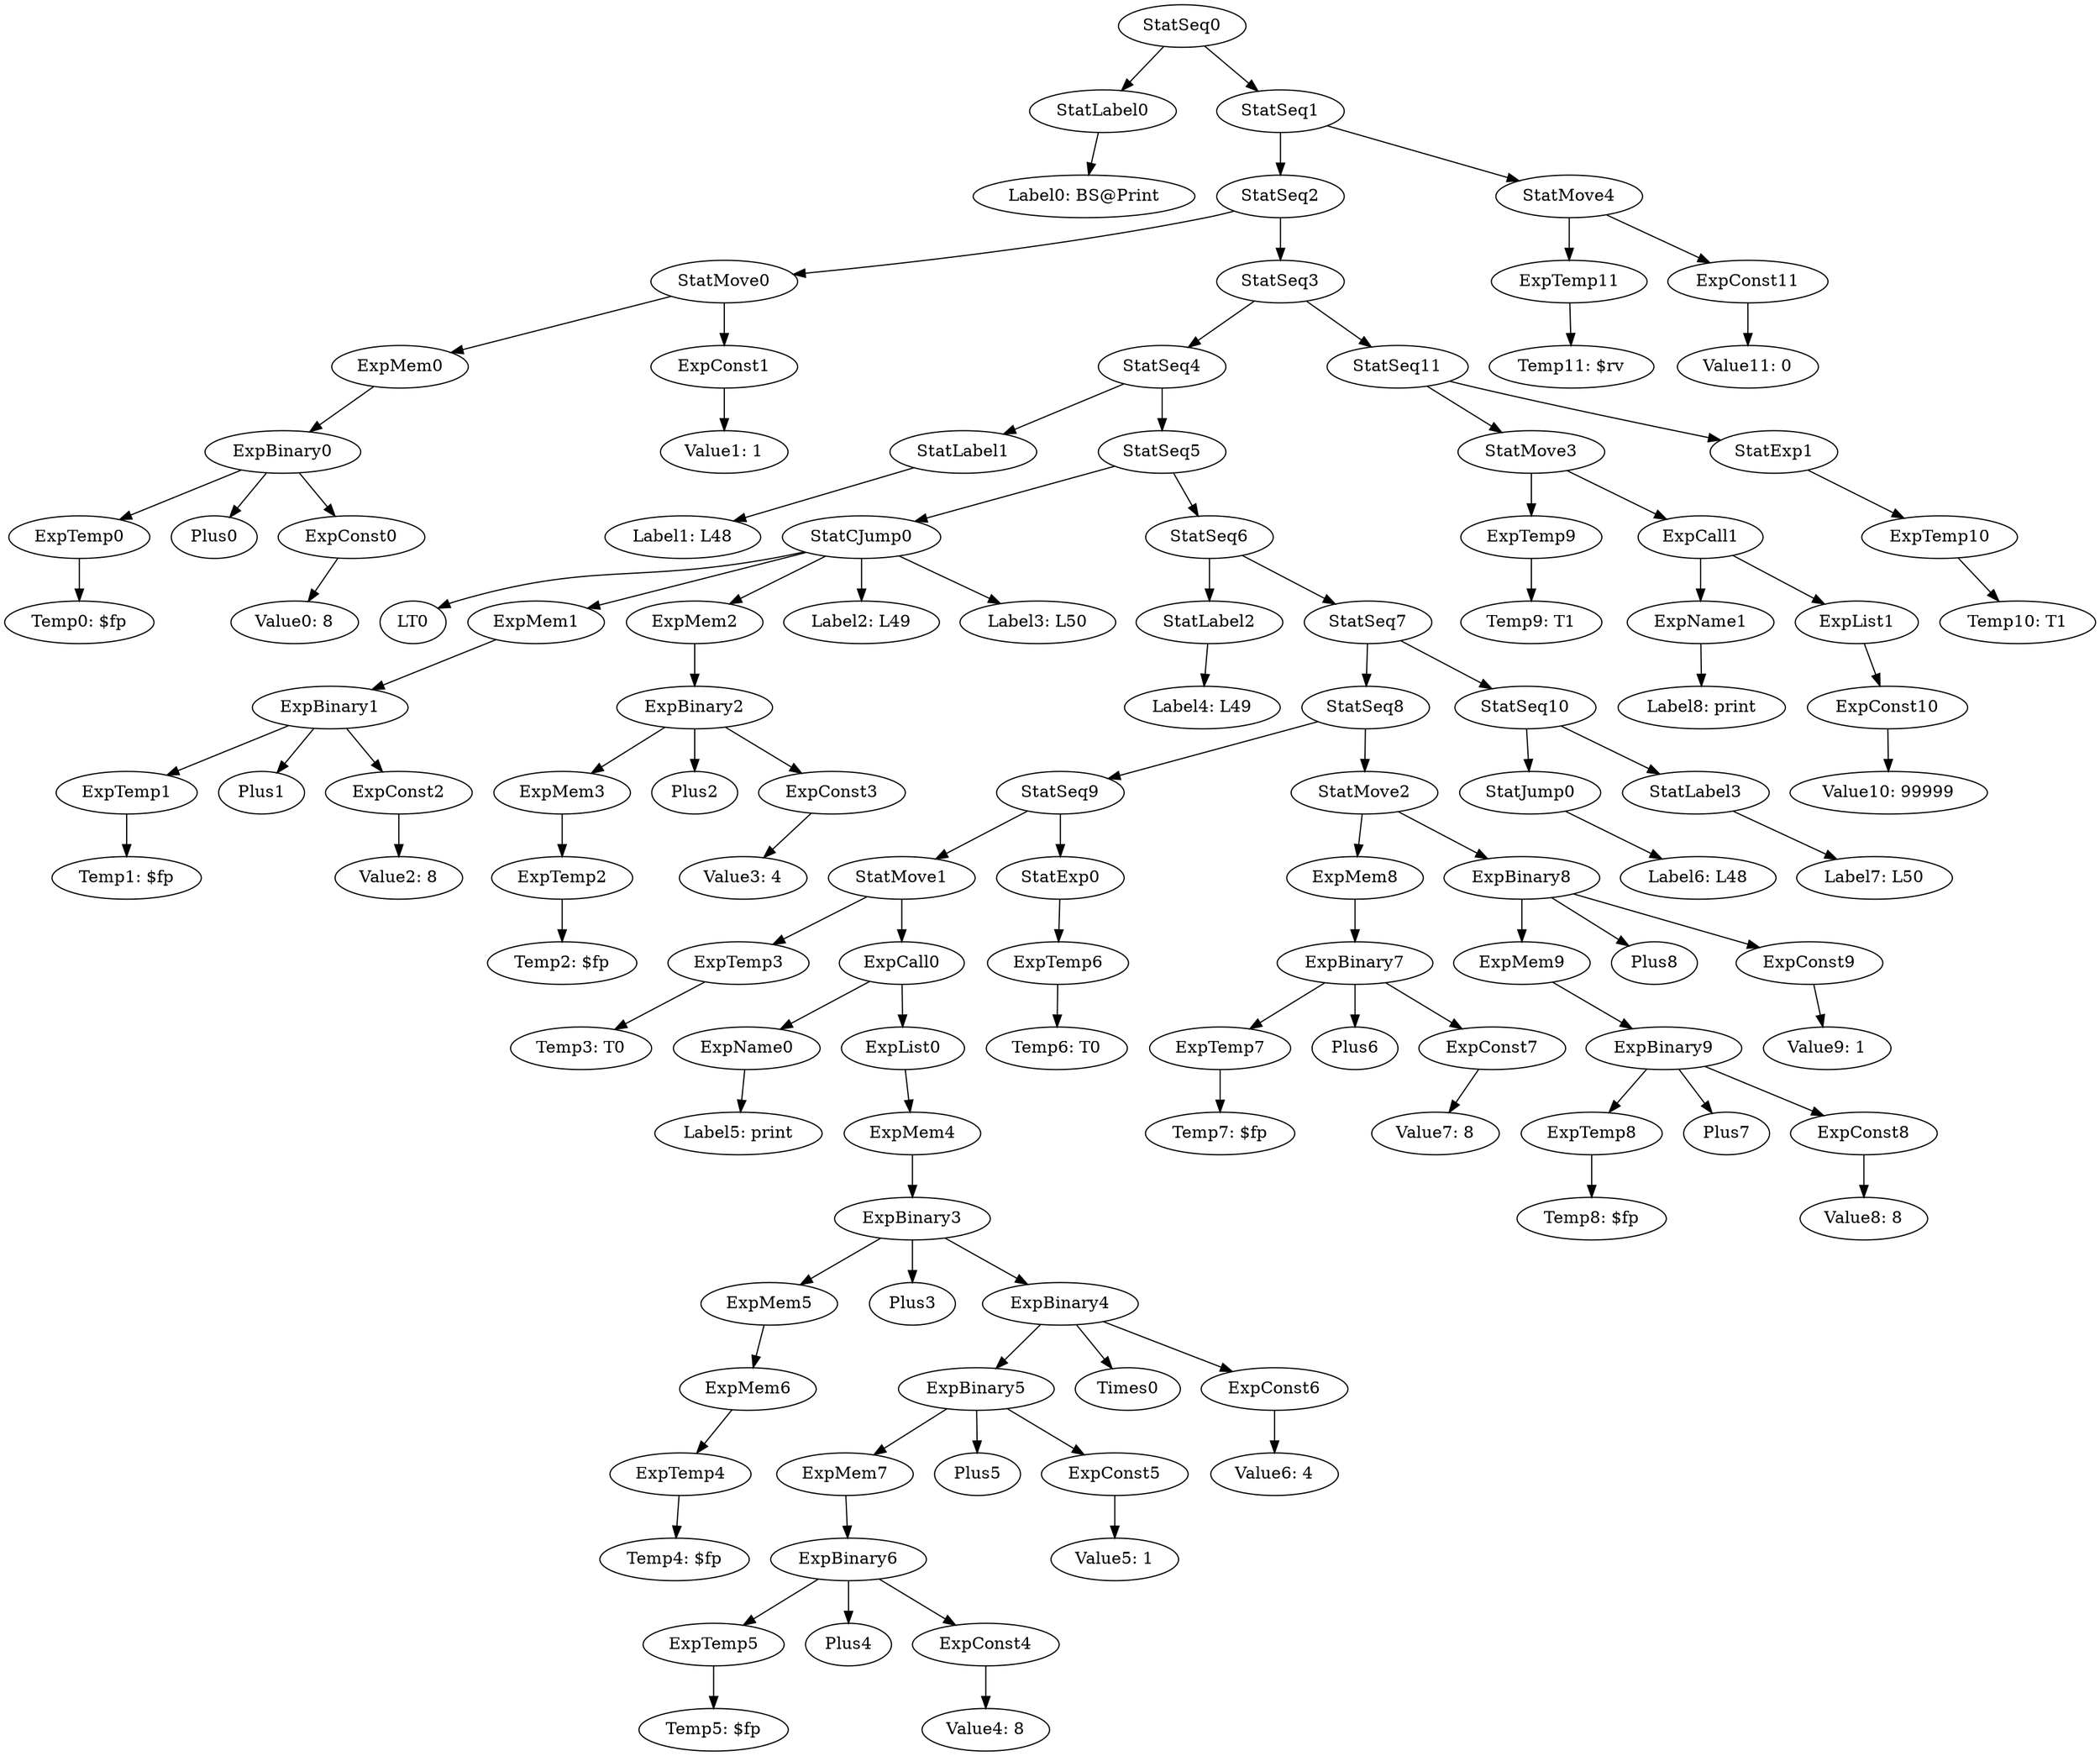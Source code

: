 digraph {
	ordering = out;
	ExpConst11 -> "Value11: 0";
	StatExp1 -> ExpTemp10;
	ExpTemp10 -> "Temp10: T1";
	StatMove4 -> ExpTemp11;
	StatMove4 -> ExpConst11;
	ExpConst10 -> "Value10: 99999";
	StatMove3 -> ExpTemp9;
	StatMove3 -> ExpCall1;
	ExpName1 -> "Label8: print";
	StatSeq10 -> StatJump0;
	StatSeq10 -> StatLabel3;
	ExpCall1 -> ExpName1;
	ExpCall1 -> ExpList1;
	StatJump0 -> "Label6: L48";
	StatSeq7 -> StatSeq8;
	StatSeq7 -> StatSeq10;
	ExpBinary8 -> ExpMem9;
	ExpBinary8 -> Plus8;
	ExpBinary8 -> ExpConst9;
	ExpTemp9 -> "Temp9: T1";
	ExpBinary9 -> ExpTemp8;
	ExpBinary9 -> Plus7;
	ExpBinary9 -> ExpConst8;
	StatMove2 -> ExpMem8;
	StatMove2 -> ExpBinary8;
	StatSeq1 -> StatSeq2;
	StatSeq1 -> StatMove4;
	ExpMem8 -> ExpBinary7;
	ExpConst7 -> "Value7: 8";
	ExpTemp8 -> "Temp8: $fp";
	ExpBinary7 -> ExpTemp7;
	ExpBinary7 -> Plus6;
	ExpBinary7 -> ExpConst7;
	StatSeq5 -> StatCJump0;
	StatSeq5 -> StatSeq6;
	StatMove1 -> ExpTemp3;
	StatMove1 -> ExpCall0;
	ExpTemp2 -> "Temp2: $fp";
	ExpConst3 -> "Value3: 4";
	ExpTemp1 -> "Temp1: $fp";
	ExpTemp5 -> "Temp5: $fp";
	ExpBinary0 -> ExpTemp0;
	ExpBinary0 -> Plus0;
	ExpBinary0 -> ExpConst0;
	ExpMem4 -> ExpBinary3;
	StatSeq4 -> StatLabel1;
	StatSeq4 -> StatSeq5;
	ExpMem2 -> ExpBinary2;
	StatLabel1 -> "Label1: L48";
	ExpCall0 -> ExpName0;
	ExpCall0 -> ExpList0;
	StatSeq9 -> StatMove1;
	StatSeq9 -> StatExp0;
	StatMove0 -> ExpMem0;
	StatMove0 -> ExpConst1;
	ExpTemp7 -> "Temp7: $fp";
	ExpTemp0 -> "Temp0: $fp";
	StatSeq3 -> StatSeq4;
	StatSeq3 -> StatSeq11;
	ExpMem7 -> ExpBinary6;
	ExpMem5 -> ExpMem6;
	ExpBinary2 -> ExpMem3;
	ExpBinary2 -> Plus2;
	ExpBinary2 -> ExpConst3;
	StatLabel0 -> "Label0: BS@Print";
	StatLabel2 -> "Label4: L49";
	ExpMem3 -> ExpTemp2;
	ExpList1 -> ExpConst10;
	ExpBinary1 -> ExpTemp1;
	ExpBinary1 -> Plus1;
	ExpBinary1 -> ExpConst2;
	ExpMem0 -> ExpBinary0;
	ExpBinary6 -> ExpTemp5;
	ExpBinary6 -> Plus4;
	ExpBinary6 -> ExpConst4;
	StatSeq2 -> StatMove0;
	StatSeq2 -> StatSeq3;
	ExpMem9 -> ExpBinary9;
	ExpMem1 -> ExpBinary1;
	ExpConst6 -> "Value6: 4";
	ExpConst1 -> "Value1: 1";
	StatSeq6 -> StatLabel2;
	StatSeq6 -> StatSeq7;
	ExpTemp3 -> "Temp3: T0";
	StatSeq8 -> StatSeq9;
	StatSeq8 -> StatMove2;
	ExpName0 -> "Label5: print";
	ExpTemp4 -> "Temp4: $fp";
	ExpMem6 -> ExpTemp4;
	ExpConst2 -> "Value2: 8";
	ExpBinary3 -> ExpMem5;
	ExpBinary3 -> Plus3;
	ExpBinary3 -> ExpBinary4;
	ExpConst5 -> "Value5: 1";
	StatLabel3 -> "Label7: L50";
	ExpConst8 -> "Value8: 8";
	ExpConst4 -> "Value4: 8";
	ExpTemp11 -> "Temp11: $rv";
	StatSeq0 -> StatLabel0;
	StatSeq0 -> StatSeq1;
	StatExp0 -> ExpTemp6;
	StatSeq11 -> StatMove3;
	StatSeq11 -> StatExp1;
	ExpConst9 -> "Value9: 1";
	ExpBinary5 -> ExpMem7;
	ExpBinary5 -> Plus5;
	ExpBinary5 -> ExpConst5;
	ExpConst0 -> "Value0: 8";
	ExpBinary4 -> ExpBinary5;
	ExpBinary4 -> Times0;
	ExpBinary4 -> ExpConst6;
	StatCJump0 -> LT0;
	StatCJump0 -> ExpMem1;
	StatCJump0 -> ExpMem2;
	StatCJump0 -> "Label2: L49";
	StatCJump0 -> "Label3: L50";
	ExpList0 -> ExpMem4;
	ExpTemp6 -> "Temp6: T0";
}

